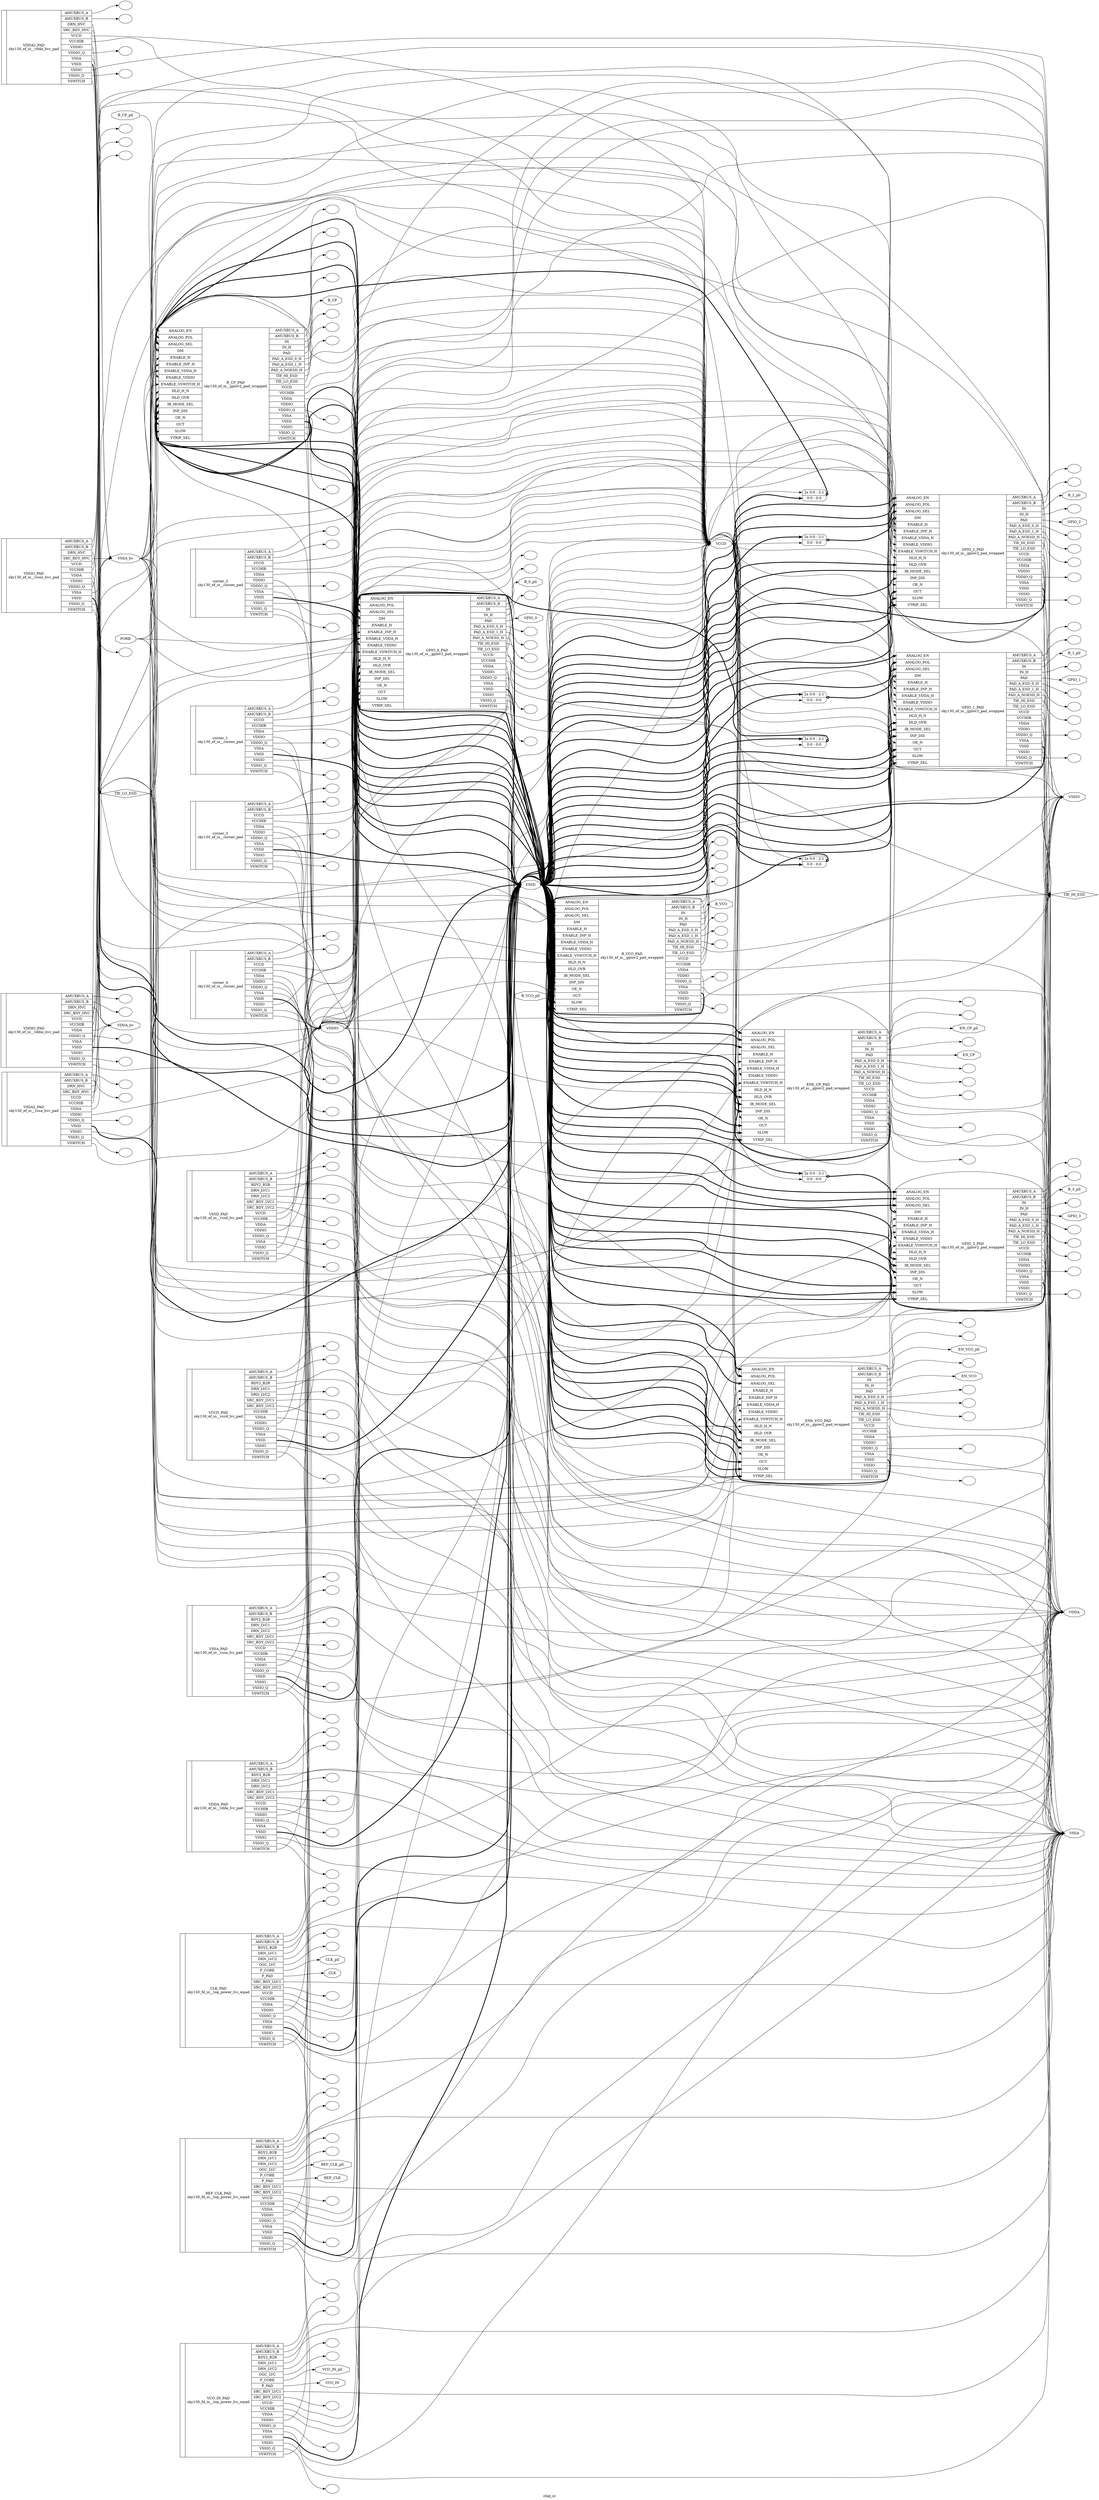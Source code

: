 digraph "chip_io" {
label="chip_io";
rankdir="LR";
remincross=true;
n1 [ shape=diamond, label="TIE_LO_ESD", color="black", fontcolor="black" ];
n2 [ shape=diamond, label="TIE_HI_ESD", color="black", fontcolor="black" ];
n3 [ shape=octagon, label="PORB", color="black", fontcolor="black" ];
n4 [ shape=octagon, label="VSSA_hv", color="black", fontcolor="black" ];
n5 [ shape=octagon, label="VDDA_hv", color="black", fontcolor="black" ];
n6 [ shape=octagon, label="VSSIO", color="black", fontcolor="black" ];
n7 [ shape=octagon, label="VDDIO", color="black", fontcolor="black" ];
n8 [ shape=octagon, label="VSSD", color="black", fontcolor="black" ];
n9 [ shape=octagon, label="VCCD", color="black", fontcolor="black" ];
n10 [ shape=octagon, label="VSSA", color="black", fontcolor="black" ];
n11 [ shape=octagon, label="VDDA", color="black", fontcolor="black" ];
n12 [ shape=octagon, label="B_VCO_pll", color="black", fontcolor="black" ];
n13 [ shape=octagon, label="B_VCO", color="black", fontcolor="black" ];
n14 [ shape=octagon, label="B_CP_pll", color="black", fontcolor="black" ];
n15 [ shape=octagon, label="B_CP", color="black", fontcolor="black" ];
n16 [ shape=octagon, label="EN_VCO_pll", color="black", fontcolor="black" ];
n17 [ shape=octagon, label="EN_VCO", color="black", fontcolor="black" ];
n18 [ shape=octagon, label="EN_CP_pll", color="black", fontcolor="black" ];
n19 [ shape=octagon, label="EN_CP", color="black", fontcolor="black" ];
n20 [ shape=octagon, label="VCO_IN_pll", color="black", fontcolor="black" ];
n21 [ shape=octagon, label="VCO_IN", color="black", fontcolor="black" ];
n22 [ shape=octagon, label="CLK_pll", color="black", fontcolor="black" ];
n23 [ shape=octagon, label="CLK", color="black", fontcolor="black" ];
n24 [ shape=octagon, label="REF_CLK_pll", color="black", fontcolor="black" ];
n25 [ shape=octagon, label="REF_CLK", color="black", fontcolor="black" ];
n26 [ shape=octagon, label="B_3_pll", color="black", fontcolor="black" ];
n27 [ shape=octagon, label="B_2_pll", color="black", fontcolor="black" ];
n28 [ shape=octagon, label="B_1_pll", color="black", fontcolor="black" ];
n29 [ shape=octagon, label="B_0_pll", color="black", fontcolor="black" ];
n30 [ shape=octagon, label="GPIO_3", color="black", fontcolor="black" ];
n31 [ shape=octagon, label="GPIO_2", color="black", fontcolor="black" ];
n32 [ shape=octagon, label="GPIO_1", color="black", fontcolor="black" ];
n33 [ shape=octagon, label="GPIO_0", color="black", fontcolor="black" ];
v0 [ label="" ];
v1 [ label="" ];
v2 [ label="" ];
v3 [ label="" ];
c40 [ shape=record, label="{{}|corner_1\nsky130_ef_io__corner_pad|{<p34> AMUXBUS_A|<p35> AMUXBUS_B|<p9> VCCD|<p36> VCCHIB|<p11> VDDA|<p7> VDDIO|<p37> VDDIO_Q|<p10> VSSA|<p8> VSSD|<p6> VSSIO|<p38> VSSIO_Q|<p39> VSWITCH}}" ];
v4 [ label="" ];
v5 [ label="" ];
v6 [ label="" ];
v7 [ label="" ];
c41 [ shape=record, label="{{}|corner_2\nsky130_ef_io__corner_pad|{<p34> AMUXBUS_A|<p35> AMUXBUS_B|<p9> VCCD|<p36> VCCHIB|<p11> VDDA|<p7> VDDIO|<p37> VDDIO_Q|<p10> VSSA|<p8> VSSD|<p6> VSSIO|<p38> VSSIO_Q|<p39> VSWITCH}}" ];
v8 [ label="" ];
v9 [ label="" ];
v10 [ label="" ];
v11 [ label="" ];
c42 [ shape=record, label="{{}|corner_3\nsky130_ef_io__corner_pad|{<p34> AMUXBUS_A|<p35> AMUXBUS_B|<p9> VCCD|<p36> VCCHIB|<p11> VDDA|<p7> VDDIO|<p37> VDDIO_Q|<p10> VSSA|<p8> VSSD|<p6> VSSIO|<p38> VSSIO_Q|<p39> VSWITCH}}" ];
v12 [ label="" ];
v13 [ label="" ];
v14 [ label="" ];
v15 [ label="" ];
c43 [ shape=record, label="{{}|corner_4\nsky130_ef_io__corner_pad|{<p34> AMUXBUS_A|<p35> AMUXBUS_B|<p9> VCCD|<p36> VCCHIB|<p11> VDDA|<p7> VDDIO|<p37> VDDIO_Q|<p10> VSSA|<p8> VSSD|<p6> VSSIO|<p38> VSSIO_Q|<p39> VSWITCH}}" ];
v16 [ label="" ];
v17 [ label="" ];
v18 [ label="" ];
v19 [ label="" ];
c46 [ shape=record, label="{{}|VSSA2_PAD\nsky130_ef_io__vssa_hvc_pad|{<p34> AMUXBUS_A|<p35> AMUXBUS_B|<p44> DRN_HVC|<p45> SRC_BDY_HVC|<p9> VCCD|<p36> VCCHIB|<p11> VDDA|<p7> VDDIO|<p37> VDDIO_Q|<p8> VSSD|<p6> VSSIO|<p38> VSSIO_Q|<p39> VSWITCH}}" ];
v20 [ label="" ];
v21 [ label="" ];
v22 [ label="" ];
v23 [ label="" ];
c47 [ shape=record, label="{{}|VDDA2_PAD\nsky130_ef_io__vdda_hvc_pad|{<p34> AMUXBUS_A|<p35> AMUXBUS_B|<p44> DRN_HVC|<p45> SRC_BDY_HVC|<p9> VCCD|<p36> VCCHIB|<p7> VDDIO|<p37> VDDIO_Q|<p10> VSSA|<p8> VSSD|<p6> VSSIO|<p38> VSSIO_Q|<p39> VSWITCH}}" ];
v24 [ label="" ];
v25 [ label="" ];
v26 [ label="" ];
v27 [ label="" ];
c48 [ shape=record, label="{{}|VSSIO_PAD\nsky130_ef_io__vssio_hvc_pad|{<p34> AMUXBUS_A|<p35> AMUXBUS_B|<p44> DRN_HVC|<p45> SRC_BDY_HVC|<p9> VCCD|<p36> VCCHIB|<p11> VDDA|<p7> VDDIO|<p37> VDDIO_Q|<p10> VSSA|<p8> VSSD|<p38> VSSIO_Q|<p39> VSWITCH}}" ];
v28 [ label="" ];
v29 [ label="" ];
v30 [ label="" ];
v31 [ label="" ];
c49 [ shape=record, label="{{}|VDDIO_PAD\nsky130_ef_io__vddio_hvc_pad|{<p34> AMUXBUS_A|<p35> AMUXBUS_B|<p44> DRN_HVC|<p45> SRC_BDY_HVC|<p9> VCCD|<p36> VCCHIB|<p11> VDDA|<p37> VDDIO_Q|<p10> VSSA|<p8> VSSD|<p6> VSSIO|<p38> VSSIO_Q|<p39> VSWITCH}}" ];
v32 [ label="" ];
v33 [ label="" ];
v34 [ label="" ];
v35 [ label="" ];
v36 [ label="" ];
v37 [ label="" ];
c55 [ shape=record, label="{{}|VSSD_PAD\nsky130_ef_io__vssd_lvc_pad|{<p34> AMUXBUS_A|<p35> AMUXBUS_B|<p50> BDY2_B2B|<p51> DRN_LVC1|<p52> DRN_LVC2|<p53> SRC_BDY_LVC1|<p54> SRC_BDY_LVC2|<p9> VCCD|<p36> VCCHIB|<p11> VDDA|<p7> VDDIO|<p37> VDDIO_Q|<p10> VSSA|<p6> VSSIO|<p38> VSSIO_Q|<p39> VSWITCH}}" ];
v38 [ label="" ];
v39 [ label="" ];
v40 [ label="" ];
v41 [ label="" ];
v42 [ label="" ];
v43 [ label="" ];
c56 [ shape=record, label="{{}|VCCD_PAD\nsky130_ef_io__vccd_lvc_pad|{<p34> AMUXBUS_A|<p35> AMUXBUS_B|<p50> BDY2_B2B|<p51> DRN_LVC1|<p52> DRN_LVC2|<p53> SRC_BDY_LVC1|<p54> SRC_BDY_LVC2|<p36> VCCHIB|<p11> VDDA|<p7> VDDIO|<p37> VDDIO_Q|<p10> VSSA|<p8> VSSD|<p6> VSSIO|<p38> VSSIO_Q|<p39> VSWITCH}}" ];
v44 [ label="" ];
v45 [ label="" ];
v46 [ label="" ];
v47 [ label="" ];
v48 [ label="" ];
v49 [ label="" ];
c57 [ shape=record, label="{{}|VSSA_PAD\nsky130_ef_io__vssa_lvc_pad|{<p34> AMUXBUS_A|<p35> AMUXBUS_B|<p50> BDY2_B2B|<p51> DRN_LVC1|<p52> DRN_LVC2|<p53> SRC_BDY_LVC1|<p54> SRC_BDY_LVC2|<p9> VCCD|<p36> VCCHIB|<p11> VDDA|<p7> VDDIO|<p37> VDDIO_Q|<p8> VSSD|<p6> VSSIO|<p38> VSSIO_Q|<p39> VSWITCH}}" ];
v50 [ label="" ];
v51 [ label="" ];
v52 [ label="" ];
v53 [ label="" ];
v54 [ label="" ];
v55 [ label="" ];
c58 [ shape=record, label="{{}|VDDA_PAD\nsky130_ef_io__vdda_lvc_pad|{<p34> AMUXBUS_A|<p35> AMUXBUS_B|<p50> BDY2_B2B|<p51> DRN_LVC1|<p52> DRN_LVC2|<p53> SRC_BDY_LVC1|<p54> SRC_BDY_LVC2|<p9> VCCD|<p36> VCCHIB|<p7> VDDIO|<p37> VDDIO_Q|<p10> VSSA|<p8> VSSD|<p6> VSSIO|<p38> VSSIO_Q|<p39> VSWITCH}}" ];
v56 [ label="" ];
v57 [ label="" ];
v58 [ label="" ];
v59 [ label="" ];
v60 [ label="" ];
v61 [ label="" ];
v62 [ label="" ];
c62 [ shape=record, label="{{}|CLK_PAD\nsky130_fd_io__top_power_lvc_wpad|{<p34> AMUXBUS_A|<p35> AMUXBUS_B|<p50> BDY2_B2B|<p51> DRN_LVC1|<p52> DRN_LVC2|<p59> OGC_LVC|<p60> P_CORE|<p61> P_PAD|<p53> SRC_BDY_LVC1|<p54> SRC_BDY_LVC2|<p9> VCCD|<p36> VCCHIB|<p11> VDDA|<p7> VDDIO|<p37> VDDIO_Q|<p10> VSSA|<p8> VSSD|<p6> VSSIO|<p38> VSSIO_Q|<p39> VSWITCH}}" ];
v63 [ label="" ];
v64 [ label="" ];
v65 [ label="" ];
v66 [ label="" ];
v67 [ label="" ];
v68 [ label="" ];
v69 [ label="" ];
c63 [ shape=record, label="{{}|REF_CLK_PAD\nsky130_fd_io__top_power_lvc_wpad|{<p34> AMUXBUS_A|<p35> AMUXBUS_B|<p50> BDY2_B2B|<p51> DRN_LVC1|<p52> DRN_LVC2|<p59> OGC_LVC|<p60> P_CORE|<p61> P_PAD|<p53> SRC_BDY_LVC1|<p54> SRC_BDY_LVC2|<p9> VCCD|<p36> VCCHIB|<p11> VDDA|<p7> VDDIO|<p37> VDDIO_Q|<p10> VSSA|<p8> VSSD|<p6> VSSIO|<p38> VSSIO_Q|<p39> VSWITCH}}" ];
v70 [ label="" ];
v71 [ label="" ];
v72 [ label="" ];
v73 [ label="" ];
v74 [ label="" ];
v75 [ label="" ];
v76 [ label="" ];
c64 [ shape=record, label="{{}|VCO_IN_PAD\nsky130_fd_io__top_power_lvc_wpad|{<p34> AMUXBUS_A|<p35> AMUXBUS_B|<p50> BDY2_B2B|<p51> DRN_LVC1|<p52> DRN_LVC2|<p59> OGC_LVC|<p60> P_CORE|<p61> P_PAD|<p53> SRC_BDY_LVC1|<p54> SRC_BDY_LVC2|<p9> VCCD|<p36> VCCHIB|<p11> VDDA|<p7> VDDIO|<p37> VDDIO_Q|<p10> VSSA|<p8> VSSD|<p6> VSSIO|<p38> VSSIO_Q|<p39> VSWITCH}}" ];
v77 [ label="" ];
v78 [ label="" ];
v79 [ label="" ];
v80 [ label="" ];
v81 [ label="" ];
v83 [ label="" ];
v84 [ label="" ];
v85 [ label="" ];
v86 [ label="" ];
c88 [ shape=record, label="{{<p65> ANALOG_EN|<p66> ANALOG_POL|<p67> ANALOG_SEL|<p68> DM|<p69> ENABLE_H|<p70> ENABLE_INP_H|<p71> ENABLE_VDDA_H|<p72> ENABLE_VDDIO|<p73> ENABLE_VSWITCH_H|<p74> HLD_H_N|<p75> HLD_OVR|<p76> IB_MODE_SEL|<p77> INP_DIS|<p78> OE_N|<p79> OUT|<p80> SLOW|<p81> VTRIP_SEL}|B_CP_PAD\nsky130_ef_io__gpiov2_pad_wrapped|{<p34> AMUXBUS_A|<p35> AMUXBUS_B|<p82> IN|<p83> IN_H|<p84> PAD|<p85> PAD_A_ESD_0_H|<p86> PAD_A_ESD_1_H|<p87> PAD_A_NOESD_H|<p2> TIE_HI_ESD|<p1> TIE_LO_ESD|<p9> VCCD|<p36> VCCHIB|<p11> VDDA|<p7> VDDIO|<p37> VDDIO_Q|<p10> VSSA|<p8> VSSD|<p6> VSSIO|<p38> VSSIO_Q|<p39> VSWITCH}}" ];
x82 [ shape=record, style=rounded, label="<s2> 2x 0:0 - 2:1 |<s0> 0:0 - 0:0 " ];
x82:e -> c88:p68:w [arrowhead=odiamond, arrowtail=odiamond, dir=both, color="black", style="setlinewidth(3)", label=""];
v87 [ label="" ];
v88 [ label="" ];
v89 [ label="" ];
v90 [ label="" ];
v91 [ label="" ];
v93 [ label="" ];
v94 [ label="" ];
v95 [ label="" ];
v96 [ label="" ];
c89 [ shape=record, label="{{<p65> ANALOG_EN|<p66> ANALOG_POL|<p67> ANALOG_SEL|<p68> DM|<p69> ENABLE_H|<p70> ENABLE_INP_H|<p71> ENABLE_VDDA_H|<p72> ENABLE_VDDIO|<p73> ENABLE_VSWITCH_H|<p74> HLD_H_N|<p75> HLD_OVR|<p76> IB_MODE_SEL|<p77> INP_DIS|<p78> OE_N|<p79> OUT|<p80> SLOW|<p81> VTRIP_SEL}|B_VCO_PAD\nsky130_ef_io__gpiov2_pad_wrapped|{<p34> AMUXBUS_A|<p35> AMUXBUS_B|<p82> IN|<p83> IN_H|<p84> PAD|<p85> PAD_A_ESD_0_H|<p86> PAD_A_ESD_1_H|<p87> PAD_A_NOESD_H|<p2> TIE_HI_ESD|<p1> TIE_LO_ESD|<p9> VCCD|<p36> VCCHIB|<p11> VDDA|<p7> VDDIO|<p37> VDDIO_Q|<p10> VSSA|<p8> VSSD|<p6> VSSIO|<p38> VSSIO_Q|<p39> VSWITCH}}" ];
x92 [ shape=record, style=rounded, label="<s2> 2x 0:0 - 2:1 |<s0> 0:0 - 0:0 " ];
x92:e -> c89:p68:w [arrowhead=odiamond, arrowtail=odiamond, dir=both, color="black", style="setlinewidth(3)", label=""];
v97 [ label="" ];
v98 [ label="" ];
v99 [ label="" ];
v100 [ label="" ];
v101 [ label="" ];
v102 [ label="" ];
v103 [ label="" ];
v104 [ label="" ];
c90 [ shape=record, label="{{<p65> ANALOG_EN|<p66> ANALOG_POL|<p67> ANALOG_SEL|<p69> ENABLE_H|<p70> ENABLE_INP_H|<p71> ENABLE_VDDA_H|<p72> ENABLE_VDDIO|<p73> ENABLE_VSWITCH_H|<p74> HLD_H_N|<p75> HLD_OVR|<p76> IB_MODE_SEL|<p77> INP_DIS|<p78> OE_N|<p79> OUT|<p80> SLOW|<p81> VTRIP_SEL}|ENb_CP_PAD\nsky130_ef_io__gpiov2_pad_wrapped|{<p34> AMUXBUS_A|<p35> AMUXBUS_B|<p82> IN|<p83> IN_H|<p84> PAD|<p85> PAD_A_ESD_0_H|<p86> PAD_A_ESD_1_H|<p87> PAD_A_NOESD_H|<p2> TIE_HI_ESD|<p1> TIE_LO_ESD|<p9> VCCD|<p36> VCCHIB|<p11> VDDA|<p7> VDDIO|<p37> VDDIO_Q|<p10> VSSA|<p8> VSSD|<p6> VSSIO|<p38> VSSIO_Q|<p39> VSWITCH}}" ];
v105 [ label="" ];
v106 [ label="" ];
v107 [ label="" ];
v108 [ label="" ];
v109 [ label="" ];
v110 [ label="" ];
v111 [ label="" ];
v112 [ label="" ];
c91 [ shape=record, label="{{<p65> ANALOG_EN|<p66> ANALOG_POL|<p67> ANALOG_SEL|<p69> ENABLE_H|<p70> ENABLE_INP_H|<p71> ENABLE_VDDA_H|<p72> ENABLE_VDDIO|<p73> ENABLE_VSWITCH_H|<p74> HLD_H_N|<p75> HLD_OVR|<p76> IB_MODE_SEL|<p77> INP_DIS|<p78> OE_N|<p79> OUT|<p80> SLOW|<p81> VTRIP_SEL}|ENb_VCO_PAD\nsky130_ef_io__gpiov2_pad_wrapped|{<p34> AMUXBUS_A|<p35> AMUXBUS_B|<p82> IN|<p83> IN_H|<p84> PAD|<p85> PAD_A_ESD_0_H|<p86> PAD_A_ESD_1_H|<p87> PAD_A_NOESD_H|<p2> TIE_HI_ESD|<p1> TIE_LO_ESD|<p9> VCCD|<p36> VCCHIB|<p11> VDDA|<p7> VDDIO|<p37> VDDIO_Q|<p10> VSSA|<p8> VSSD|<p6> VSSIO|<p38> VSSIO_Q|<p39> VSWITCH}}" ];
v113 [ label="" ];
v114 [ label="" ];
v115 [ label="" ];
v116 [ label="" ];
v118 [ label="" ];
v119 [ label="" ];
v120 [ label="" ];
v121 [ label="" ];
c92 [ shape=record, label="{{<p65> ANALOG_EN|<p66> ANALOG_POL|<p67> ANALOG_SEL|<p68> DM|<p69> ENABLE_H|<p70> ENABLE_INP_H|<p71> ENABLE_VDDA_H|<p72> ENABLE_VDDIO|<p73> ENABLE_VSWITCH_H|<p74> HLD_H_N|<p75> HLD_OVR|<p76> IB_MODE_SEL|<p77> INP_DIS|<p78> OE_N|<p79> OUT|<p80> SLOW|<p81> VTRIP_SEL}|GPIO_3_PAD\nsky130_ef_io__gpiov2_pad_wrapped|{<p34> AMUXBUS_A|<p35> AMUXBUS_B|<p82> IN|<p83> IN_H|<p84> PAD|<p85> PAD_A_ESD_0_H|<p86> PAD_A_ESD_1_H|<p87> PAD_A_NOESD_H|<p2> TIE_HI_ESD|<p1> TIE_LO_ESD|<p9> VCCD|<p36> VCCHIB|<p11> VDDA|<p7> VDDIO|<p37> VDDIO_Q|<p10> VSSA|<p8> VSSD|<p6> VSSIO|<p38> VSSIO_Q|<p39> VSWITCH}}" ];
x117 [ shape=record, style=rounded, label="<s2> 2x 0:0 - 2:1 |<s0> 0:0 - 0:0 " ];
x117:e -> c92:p68:w [arrowhead=odiamond, arrowtail=odiamond, dir=both, color="black", style="setlinewidth(3)", label=""];
v122 [ label="" ];
v123 [ label="" ];
v124 [ label="" ];
v125 [ label="" ];
v127 [ label="" ];
v128 [ label="" ];
v129 [ label="" ];
v130 [ label="" ];
c93 [ shape=record, label="{{<p65> ANALOG_EN|<p66> ANALOG_POL|<p67> ANALOG_SEL|<p68> DM|<p69> ENABLE_H|<p70> ENABLE_INP_H|<p71> ENABLE_VDDA_H|<p72> ENABLE_VDDIO|<p73> ENABLE_VSWITCH_H|<p74> HLD_H_N|<p75> HLD_OVR|<p76> IB_MODE_SEL|<p77> INP_DIS|<p78> OE_N|<p79> OUT|<p80> SLOW|<p81> VTRIP_SEL}|GPIO_2_PAD\nsky130_ef_io__gpiov2_pad_wrapped|{<p34> AMUXBUS_A|<p35> AMUXBUS_B|<p82> IN|<p83> IN_H|<p84> PAD|<p85> PAD_A_ESD_0_H|<p86> PAD_A_ESD_1_H|<p87> PAD_A_NOESD_H|<p2> TIE_HI_ESD|<p1> TIE_LO_ESD|<p9> VCCD|<p36> VCCHIB|<p11> VDDA|<p7> VDDIO|<p37> VDDIO_Q|<p10> VSSA|<p8> VSSD|<p6> VSSIO|<p38> VSSIO_Q|<p39> VSWITCH}}" ];
x126 [ shape=record, style=rounded, label="<s2> 2x 0:0 - 2:1 |<s0> 0:0 - 0:0 " ];
x126:e -> c93:p68:w [arrowhead=odiamond, arrowtail=odiamond, dir=both, color="black", style="setlinewidth(3)", label=""];
v131 [ label="" ];
v132 [ label="" ];
v133 [ label="" ];
v134 [ label="" ];
v136 [ label="" ];
v137 [ label="" ];
v138 [ label="" ];
v139 [ label="" ];
c94 [ shape=record, label="{{<p65> ANALOG_EN|<p66> ANALOG_POL|<p67> ANALOG_SEL|<p68> DM|<p69> ENABLE_H|<p70> ENABLE_INP_H|<p71> ENABLE_VDDA_H|<p72> ENABLE_VDDIO|<p73> ENABLE_VSWITCH_H|<p74> HLD_H_N|<p75> HLD_OVR|<p76> IB_MODE_SEL|<p77> INP_DIS|<p78> OE_N|<p79> OUT|<p80> SLOW|<p81> VTRIP_SEL}|GPIO_1_PAD\nsky130_ef_io__gpiov2_pad_wrapped|{<p34> AMUXBUS_A|<p35> AMUXBUS_B|<p82> IN|<p83> IN_H|<p84> PAD|<p85> PAD_A_ESD_0_H|<p86> PAD_A_ESD_1_H|<p87> PAD_A_NOESD_H|<p2> TIE_HI_ESD|<p1> TIE_LO_ESD|<p9> VCCD|<p36> VCCHIB|<p11> VDDA|<p7> VDDIO|<p37> VDDIO_Q|<p10> VSSA|<p8> VSSD|<p6> VSSIO|<p38> VSSIO_Q|<p39> VSWITCH}}" ];
x135 [ shape=record, style=rounded, label="<s2> 2x 0:0 - 2:1 |<s0> 0:0 - 0:0 " ];
x135:e -> c94:p68:w [arrowhead=odiamond, arrowtail=odiamond, dir=both, color="black", style="setlinewidth(3)", label=""];
v140 [ label="" ];
v141 [ label="" ];
v142 [ label="" ];
v143 [ label="" ];
v145 [ label="" ];
v146 [ label="" ];
v147 [ label="" ];
v148 [ label="" ];
c95 [ shape=record, label="{{<p65> ANALOG_EN|<p66> ANALOG_POL|<p67> ANALOG_SEL|<p68> DM|<p69> ENABLE_H|<p70> ENABLE_INP_H|<p71> ENABLE_VDDA_H|<p72> ENABLE_VDDIO|<p73> ENABLE_VSWITCH_H|<p74> HLD_H_N|<p75> HLD_OVR|<p76> IB_MODE_SEL|<p77> INP_DIS|<p78> OE_N|<p79> OUT|<p80> SLOW|<p81> VTRIP_SEL}|GPIO_0_PAD\nsky130_ef_io__gpiov2_pad_wrapped|{<p34> AMUXBUS_A|<p35> AMUXBUS_B|<p82> IN|<p83> IN_H|<p84> PAD|<p85> PAD_A_ESD_0_H|<p86> PAD_A_ESD_1_H|<p87> PAD_A_NOESD_H|<p2> TIE_HI_ESD|<p1> TIE_LO_ESD|<p9> VCCD|<p36> VCCHIB|<p11> VDDA|<p7> VDDIO|<p37> VDDIO_Q|<p10> VSSA|<p8> VSSD|<p6> VSSIO|<p38> VSSIO_Q|<p39> VSWITCH}}" ];
x144 [ shape=record, style=rounded, label="<s2> 2x 0:0 - 2:1 |<s0> 0:0 - 0:0 " ];
x144:e -> c95:p68:w [arrowhead=odiamond, arrowtail=odiamond, dir=both, color="black", style="setlinewidth(3)", label=""];
c88:p1:e -> n1:w [color="black", label=""];
c89:p1:e -> n1:w [color="black", label=""];
c90:p1:e -> n1:w [color="black", label=""];
c91:p1:e -> n1:w [color="black", label=""];
c92:p1:e -> n1:w [color="black", label=""];
c93:p1:e -> n1:w [color="black", label=""];
c94:p1:e -> n1:w [color="black", label=""];
c95:p1:e -> n1:w [color="black", label=""];
n1:e -> c88:p70:w [color="black", label=""];
n1:e -> c89:p70:w [color="black", label=""];
n1:e -> c90:p70:w [color="black", label=""];
n1:e -> c91:p70:w [color="black", label=""];
n1:e -> c92:p70:w [color="black", label=""];
n1:e -> c93:p70:w [color="black", label=""];
n1:e -> c94:p70:w [color="black", label=""];
n1:e -> c95:p70:w [color="black", label=""];
c40:p10:e -> n10:w [color="black", label=""];
c41:p10:e -> n10:w [color="black", label=""];
c42:p10:e -> n10:w [color="black", label=""];
c43:p10:e -> n10:w [color="black", label=""];
c55:p10:e -> n10:w [color="black", label=""];
c55:p50:e -> n10:w [color="black", label=""];
c55:p53:e -> n10:w [color="black", label=""];
c56:p10:e -> n10:w [color="black", label=""];
c56:p50:e -> n10:w [color="black", label=""];
c56:p53:e -> n10:w [color="black", label=""];
c57:p50:e -> n10:w [color="black", label=""];
c57:p53:e -> n10:w [color="black", label=""];
c58:p10:e -> n10:w [color="black", label=""];
c58:p50:e -> n10:w [color="black", label=""];
c58:p53:e -> n10:w [color="black", label=""];
c62:p10:e -> n10:w [color="black", label=""];
c62:p50:e -> n10:w [color="black", label=""];
c62:p53:e -> n10:w [color="black", label=""];
c63:p10:e -> n10:w [color="black", label=""];
c63:p50:e -> n10:w [color="black", label=""];
c63:p53:e -> n10:w [color="black", label=""];
c64:p10:e -> n10:w [color="black", label=""];
c64:p50:e -> n10:w [color="black", label=""];
c64:p53:e -> n10:w [color="black", label=""];
c88:p10:e -> n10:w [color="black", label=""];
c89:p10:e -> n10:w [color="black", label=""];
c90:p10:e -> n10:w [color="black", label=""];
c91:p10:e -> n10:w [color="black", label=""];
c92:p10:e -> n10:w [color="black", label=""];
c93:p10:e -> n10:w [color="black", label=""];
c94:p10:e -> n10:w [color="black", label=""];
c95:p10:e -> n10:w [color="black", label=""];
c40:p11:e -> n11:w [color="black", label=""];
c41:p11:e -> n11:w [color="black", label=""];
c42:p11:e -> n11:w [color="black", label=""];
c43:p11:e -> n11:w [color="black", label=""];
c55:p11:e -> n11:w [color="black", label=""];
c55:p51:e -> n11:w [color="black", label=""];
c56:p11:e -> n11:w [color="black", label=""];
c56:p51:e -> n11:w [color="black", label=""];
c57:p11:e -> n11:w [color="black", label=""];
c57:p51:e -> n11:w [color="black", label=""];
c58:p51:e -> n11:w [color="black", label=""];
c62:p11:e -> n11:w [color="black", label=""];
c62:p51:e -> n11:w [color="black", label=""];
c63:p11:e -> n11:w [color="black", label=""];
c63:p51:e -> n11:w [color="black", label=""];
c64:p11:e -> n11:w [color="black", label=""];
c64:p51:e -> n11:w [color="black", label=""];
c88:p11:e -> n11:w [color="black", label=""];
c89:p11:e -> n11:w [color="black", label=""];
c90:p11:e -> n11:w [color="black", label=""];
c91:p11:e -> n11:w [color="black", label=""];
c92:p11:e -> n11:w [color="black", label=""];
c93:p11:e -> n11:w [color="black", label=""];
c94:p11:e -> n11:w [color="black", label=""];
c95:p11:e -> n11:w [color="black", label=""];
n12:e -> c89:p79:w [color="black", label=""];
c89:p84:e -> n13:w [color="black", label=""];
n14:e -> c88:p79:w [color="black", label=""];
c88:p84:e -> n15:w [color="black", label=""];
c91:p82:e -> n16:w [color="black", label=""];
c91:p84:e -> n17:w [color="black", label=""];
c90:p82:e -> n18:w [color="black", label=""];
c90:p84:e -> n19:w [color="black", label=""];
c88:p2:e -> n2:w [color="black", label=""];
c89:p2:e -> n2:w [color="black", label=""];
c90:p2:e -> n2:w [color="black", label=""];
c91:p2:e -> n2:w [color="black", label=""];
c92:p2:e -> n2:w [color="black", label=""];
c93:p2:e -> n2:w [color="black", label=""];
c94:p2:e -> n2:w [color="black", label=""];
c95:p2:e -> n2:w [color="black", label=""];
c64:p60:e -> n20:w [color="black", label=""];
c64:p61:e -> n21:w [color="black", label=""];
c62:p60:e -> n22:w [color="black", label=""];
c62:p61:e -> n23:w [color="black", label=""];
c63:p60:e -> n24:w [color="black", label=""];
c63:p61:e -> n25:w [color="black", label=""];
c92:p82:e -> n26:w [color="black", label=""];
c93:p82:e -> n27:w [color="black", label=""];
c94:p82:e -> n28:w [color="black", label=""];
c95:p82:e -> n29:w [color="black", label=""];
n3:e -> c88:p69:w [color="black", label=""];
n3:e -> c89:p69:w [color="black", label=""];
n3:e -> c90:p69:w [color="black", label=""];
n3:e -> c91:p69:w [color="black", label=""];
n3:e -> c92:p69:w [color="black", label=""];
n3:e -> c93:p69:w [color="black", label=""];
n3:e -> c94:p69:w [color="black", label=""];
n3:e -> c95:p69:w [color="black", label=""];
c92:p84:e -> n30:w [color="black", label=""];
c93:p84:e -> n31:w [color="black", label=""];
c94:p84:e -> n32:w [color="black", label=""];
c95:p84:e -> n33:w [color="black", label=""];
c46:p45:e -> n4:w [color="black", label=""];
c47:p10:e -> n4:w [color="black", label=""];
c47:p45:e -> n4:w [color="black", label=""];
c48:p10:e -> n4:w [color="black", label=""];
c48:p45:e -> n4:w [color="black", label=""];
c49:p10:e -> n4:w [color="black", label=""];
c49:p45:e -> n4:w [color="black", label=""];
n4:e -> c88:p71:w [color="black", label=""];
n4:e -> c88:p73:w [color="black", label=""];
n4:e -> c89:p71:w [color="black", label=""];
n4:e -> c89:p73:w [color="black", label=""];
n4:e -> c90:p71:w [color="black", label=""];
n4:e -> c90:p73:w [color="black", label=""];
n4:e -> c91:p71:w [color="black", label=""];
n4:e -> c91:p73:w [color="black", label=""];
n4:e -> c92:p71:w [color="black", label=""];
n4:e -> c92:p73:w [color="black", label=""];
n4:e -> c93:p71:w [color="black", label=""];
n4:e -> c93:p73:w [color="black", label=""];
n4:e -> c94:p71:w [color="black", label=""];
n4:e -> c94:p73:w [color="black", label=""];
n4:e -> c95:p71:w [color="black", label=""];
n4:e -> c95:p73:w [color="black", label=""];
c46:p11:e -> n5:w [color="black", label=""];
c46:p44:e -> n5:w [color="black", label=""];
c47:p44:e -> n5:w [color="black", label=""];
c48:p11:e -> n5:w [color="black", label=""];
c48:p44:e -> n5:w [color="black", label=""];
c49:p11:e -> n5:w [color="black", label=""];
c49:p44:e -> n5:w [color="black", label=""];
c40:p6:e -> n6:w [color="black", label=""];
c41:p6:e -> n6:w [color="black", label=""];
c42:p6:e -> n6:w [color="black", label=""];
c43:p6:e -> n6:w [color="black", label=""];
c46:p6:e -> n6:w [color="black", label=""];
c47:p6:e -> n6:w [color="black", label=""];
c49:p6:e -> n6:w [color="black", label=""];
c55:p6:e -> n6:w [color="black", label=""];
c56:p6:e -> n6:w [color="black", label=""];
c57:p6:e -> n6:w [color="black", label=""];
c58:p6:e -> n6:w [color="black", label=""];
c62:p6:e -> n6:w [color="black", label=""];
c63:p6:e -> n6:w [color="black", label=""];
c64:p6:e -> n6:w [color="black", label=""];
c88:p6:e -> n6:w [color="black", label=""];
c89:p6:e -> n6:w [color="black", label=""];
c90:p6:e -> n6:w [color="black", label=""];
c91:p6:e -> n6:w [color="black", label=""];
c92:p6:e -> n6:w [color="black", label=""];
c93:p6:e -> n6:w [color="black", label=""];
c94:p6:e -> n6:w [color="black", label=""];
c95:p6:e -> n6:w [color="black", label=""];
c40:p39:e -> n7:w [color="black", label=""];
c40:p7:e -> n7:w [color="black", label=""];
c41:p39:e -> n7:w [color="black", label=""];
c41:p7:e -> n7:w [color="black", label=""];
c42:p39:e -> n7:w [color="black", label=""];
c42:p7:e -> n7:w [color="black", label=""];
c43:p39:e -> n7:w [color="black", label=""];
c43:p7:e -> n7:w [color="black", label=""];
c46:p39:e -> n7:w [color="black", label=""];
c46:p7:e -> n7:w [color="black", label=""];
c47:p39:e -> n7:w [color="black", label=""];
c47:p7:e -> n7:w [color="black", label=""];
c48:p39:e -> n7:w [color="black", label=""];
c48:p7:e -> n7:w [color="black", label=""];
c49:p39:e -> n7:w [color="black", label=""];
c55:p39:e -> n7:w [color="black", label=""];
c55:p7:e -> n7:w [color="black", label=""];
c56:p39:e -> n7:w [color="black", label=""];
c56:p7:e -> n7:w [color="black", label=""];
c57:p39:e -> n7:w [color="black", label=""];
c57:p7:e -> n7:w [color="black", label=""];
c58:p39:e -> n7:w [color="black", label=""];
c58:p7:e -> n7:w [color="black", label=""];
c62:p39:e -> n7:w [color="black", label=""];
c62:p7:e -> n7:w [color="black", label=""];
c63:p39:e -> n7:w [color="black", label=""];
c63:p7:e -> n7:w [color="black", label=""];
c64:p39:e -> n7:w [color="black", label=""];
c64:p7:e -> n7:w [color="black", label=""];
c88:p39:e -> n7:w [color="black", label=""];
c88:p7:e -> n7:w [color="black", label=""];
c89:p39:e -> n7:w [color="black", label=""];
c89:p7:e -> n7:w [color="black", label=""];
c90:p39:e -> n7:w [color="black", label=""];
c90:p7:e -> n7:w [color="black", label=""];
c91:p39:e -> n7:w [color="black", label=""];
c91:p7:e -> n7:w [color="black", label=""];
c92:p39:e -> n7:w [color="black", label=""];
c92:p7:e -> n7:w [color="black", label=""];
c93:p39:e -> n7:w [color="black", label=""];
c93:p7:e -> n7:w [color="black", label=""];
c94:p39:e -> n7:w [color="black", label=""];
c94:p7:e -> n7:w [color="black", label=""];
c95:p39:e -> n7:w [color="black", label=""];
c95:p7:e -> n7:w [color="black", label=""];
n7:e -> c88:p74:w [color="black", label=""];
n7:e -> c89:p74:w [color="black", label=""];
n7:e -> c90:p74:w [color="black", label=""];
n7:e -> c91:p74:w [color="black", label=""];
n7:e -> c92:p74:w [color="black", label=""];
n7:e -> c93:p74:w [color="black", label=""];
n7:e -> c94:p74:w [color="black", label=""];
n7:e -> c95:p74:w [color="black", label=""];
c40:p8:e -> n8:w [color="black", style="setlinewidth(3)", label=""];
c41:p8:e -> n8:w [color="black", style="setlinewidth(3)", label=""];
c42:p8:e -> n8:w [color="black", style="setlinewidth(3)", label=""];
c43:p8:e -> n8:w [color="black", style="setlinewidth(3)", label=""];
c46:p8:e -> n8:w [color="black", style="setlinewidth(3)", label=""];
c47:p8:e -> n8:w [color="black", style="setlinewidth(3)", label=""];
c48:p8:e -> n8:w [color="black", style="setlinewidth(3)", label=""];
c49:p8:e -> n8:w [color="black", style="setlinewidth(3)", label=""];
c56:p8:e -> n8:w [color="black", style="setlinewidth(3)", label=""];
c57:p8:e -> n8:w [color="black", style="setlinewidth(3)", label=""];
c58:p8:e -> n8:w [color="black", style="setlinewidth(3)", label=""];
c62:p8:e -> n8:w [color="black", style="setlinewidth(3)", label=""];
c63:p8:e -> n8:w [color="black", style="setlinewidth(3)", label=""];
c64:p8:e -> n8:w [color="black", style="setlinewidth(3)", label=""];
c88:p8:e -> n8:w [color="black", style="setlinewidth(3)", label=""];
c89:p8:e -> n8:w [color="black", style="setlinewidth(3)", label=""];
c90:p8:e -> n8:w [color="black", style="setlinewidth(3)", label=""];
c91:p8:e -> n8:w [color="black", style="setlinewidth(3)", label=""];
c92:p8:e -> n8:w [color="black", style="setlinewidth(3)", label=""];
c93:p8:e -> n8:w [color="black", style="setlinewidth(3)", label=""];
c94:p8:e -> n8:w [color="black", style="setlinewidth(3)", label=""];
c95:p8:e -> n8:w [color="black", style="setlinewidth(3)", label=""];
n8:e -> c88:p65:w [color="black", style="setlinewidth(3)", label=""];
n8:e -> c88:p66:w [color="black", style="setlinewidth(3)", label=""];
n8:e -> c88:p67:w [color="black", style="setlinewidth(3)", label=""];
n8:e -> c88:p75:w [color="black", style="setlinewidth(3)", label=""];
n8:e -> c88:p76:w [color="black", style="setlinewidth(3)", label=""];
n8:e -> c88:p77:w [color="black", style="setlinewidth(3)", label=""];
n8:e -> c88:p78:w [color="black", style="setlinewidth(3)", label=""];
n8:e -> c88:p80:w [color="black", style="setlinewidth(3)", label=""];
n8:e -> c88:p81:w [color="black", style="setlinewidth(3)", label=""];
n8:e -> c89:p65:w [color="black", style="setlinewidth(3)", label=""];
n8:e -> c89:p66:w [color="black", style="setlinewidth(3)", label=""];
n8:e -> c89:p67:w [color="black", style="setlinewidth(3)", label=""];
n8:e -> c89:p75:w [color="black", style="setlinewidth(3)", label=""];
n8:e -> c89:p76:w [color="black", style="setlinewidth(3)", label=""];
n8:e -> c89:p77:w [color="black", style="setlinewidth(3)", label=""];
n8:e -> c89:p78:w [color="black", style="setlinewidth(3)", label=""];
n8:e -> c89:p80:w [color="black", style="setlinewidth(3)", label=""];
n8:e -> c89:p81:w [color="black", style="setlinewidth(3)", label=""];
n8:e -> c90:p65:w [color="black", style="setlinewidth(3)", label=""];
n8:e -> c90:p66:w [color="black", style="setlinewidth(3)", label=""];
n8:e -> c90:p67:w [color="black", style="setlinewidth(3)", label=""];
n8:e -> c90:p75:w [color="black", style="setlinewidth(3)", label=""];
n8:e -> c90:p76:w [color="black", style="setlinewidth(3)", label=""];
n8:e -> c90:p77:w [color="black", style="setlinewidth(3)", label=""];
n8:e -> c90:p79:w [color="black", style="setlinewidth(3)", label=""];
n8:e -> c90:p80:w [color="black", style="setlinewidth(3)", label=""];
n8:e -> c90:p81:w [color="black", style="setlinewidth(3)", label=""];
n8:e -> c91:p65:w [color="black", style="setlinewidth(3)", label=""];
n8:e -> c91:p66:w [color="black", style="setlinewidth(3)", label=""];
n8:e -> c91:p67:w [color="black", style="setlinewidth(3)", label=""];
n8:e -> c91:p75:w [color="black", style="setlinewidth(3)", label=""];
n8:e -> c91:p76:w [color="black", style="setlinewidth(3)", label=""];
n8:e -> c91:p77:w [color="black", style="setlinewidth(3)", label=""];
n8:e -> c91:p79:w [color="black", style="setlinewidth(3)", label=""];
n8:e -> c91:p80:w [color="black", style="setlinewidth(3)", label=""];
n8:e -> c91:p81:w [color="black", style="setlinewidth(3)", label=""];
n8:e -> c92:p65:w [color="black", style="setlinewidth(3)", label=""];
n8:e -> c92:p66:w [color="black", style="setlinewidth(3)", label=""];
n8:e -> c92:p67:w [color="black", style="setlinewidth(3)", label=""];
n8:e -> c92:p75:w [color="black", style="setlinewidth(3)", label=""];
n8:e -> c92:p76:w [color="black", style="setlinewidth(3)", label=""];
n8:e -> c92:p77:w [color="black", style="setlinewidth(3)", label=""];
n8:e -> c92:p79:w [color="black", style="setlinewidth(3)", label=""];
n8:e -> c92:p80:w [color="black", style="setlinewidth(3)", label=""];
n8:e -> c92:p81:w [color="black", style="setlinewidth(3)", label=""];
n8:e -> c93:p65:w [color="black", style="setlinewidth(3)", label=""];
n8:e -> c93:p66:w [color="black", style="setlinewidth(3)", label=""];
n8:e -> c93:p67:w [color="black", style="setlinewidth(3)", label=""];
n8:e -> c93:p75:w [color="black", style="setlinewidth(3)", label=""];
n8:e -> c93:p76:w [color="black", style="setlinewidth(3)", label=""];
n8:e -> c93:p77:w [color="black", style="setlinewidth(3)", label=""];
n8:e -> c93:p79:w [color="black", style="setlinewidth(3)", label=""];
n8:e -> c93:p80:w [color="black", style="setlinewidth(3)", label=""];
n8:e -> c93:p81:w [color="black", style="setlinewidth(3)", label=""];
n8:e -> c94:p65:w [color="black", style="setlinewidth(3)", label=""];
n8:e -> c94:p66:w [color="black", style="setlinewidth(3)", label=""];
n8:e -> c94:p67:w [color="black", style="setlinewidth(3)", label=""];
n8:e -> c94:p75:w [color="black", style="setlinewidth(3)", label=""];
n8:e -> c94:p76:w [color="black", style="setlinewidth(3)", label=""];
n8:e -> c94:p77:w [color="black", style="setlinewidth(3)", label=""];
n8:e -> c94:p79:w [color="black", style="setlinewidth(3)", label=""];
n8:e -> c94:p80:w [color="black", style="setlinewidth(3)", label=""];
n8:e -> c94:p81:w [color="black", style="setlinewidth(3)", label=""];
n8:e -> c95:p65:w [color="black", style="setlinewidth(3)", label=""];
n8:e -> c95:p66:w [color="black", style="setlinewidth(3)", label=""];
n8:e -> c95:p67:w [color="black", style="setlinewidth(3)", label=""];
n8:e -> c95:p75:w [color="black", style="setlinewidth(3)", label=""];
n8:e -> c95:p76:w [color="black", style="setlinewidth(3)", label=""];
n8:e -> c95:p77:w [color="black", style="setlinewidth(3)", label=""];
n8:e -> c95:p79:w [color="black", style="setlinewidth(3)", label=""];
n8:e -> c95:p80:w [color="black", style="setlinewidth(3)", label=""];
n8:e -> c95:p81:w [color="black", style="setlinewidth(3)", label=""];
n8:e -> x117:s2:w [color="black", style="setlinewidth(3)", label=""];
n8:e -> x126:s2:w [color="black", style="setlinewidth(3)", label=""];
n8:e -> x135:s2:w [color="black", style="setlinewidth(3)", label=""];
n8:e -> x144:s2:w [color="black", style="setlinewidth(3)", label=""];
n8:e -> x82:s0:w [color="black", style="setlinewidth(3)", label=""];
n8:e -> x92:s0:w [color="black", style="setlinewidth(3)", label=""];
c40:p36:e -> n9:w [color="black", label=""];
c40:p9:e -> n9:w [color="black", label=""];
c41:p36:e -> n9:w [color="black", label=""];
c41:p9:e -> n9:w [color="black", label=""];
c42:p36:e -> n9:w [color="black", label=""];
c42:p9:e -> n9:w [color="black", label=""];
c43:p36:e -> n9:w [color="black", label=""];
c43:p9:e -> n9:w [color="black", label=""];
c46:p36:e -> n9:w [color="black", label=""];
c46:p9:e -> n9:w [color="black", label=""];
c47:p36:e -> n9:w [color="black", label=""];
c47:p9:e -> n9:w [color="black", label=""];
c48:p36:e -> n9:w [color="black", label=""];
c48:p9:e -> n9:w [color="black", label=""];
c49:p36:e -> n9:w [color="black", label=""];
c49:p9:e -> n9:w [color="black", label=""];
c55:p36:e -> n9:w [color="black", label=""];
c55:p9:e -> n9:w [color="black", label=""];
c56:p36:e -> n9:w [color="black", label=""];
c57:p36:e -> n9:w [color="black", label=""];
c57:p9:e -> n9:w [color="black", label=""];
c58:p36:e -> n9:w [color="black", label=""];
c58:p9:e -> n9:w [color="black", label=""];
c62:p36:e -> n9:w [color="black", label=""];
c62:p9:e -> n9:w [color="black", label=""];
c63:p36:e -> n9:w [color="black", label=""];
c63:p9:e -> n9:w [color="black", label=""];
c64:p36:e -> n9:w [color="black", label=""];
c64:p9:e -> n9:w [color="black", label=""];
c88:p36:e -> n9:w [color="black", label=""];
c88:p9:e -> n9:w [color="black", label=""];
c89:p36:e -> n9:w [color="black", label=""];
c89:p9:e -> n9:w [color="black", label=""];
c90:p36:e -> n9:w [color="black", label=""];
c90:p9:e -> n9:w [color="black", label=""];
c91:p36:e -> n9:w [color="black", label=""];
c91:p9:e -> n9:w [color="black", label=""];
c92:p36:e -> n9:w [color="black", label=""];
c92:p9:e -> n9:w [color="black", label=""];
c93:p36:e -> n9:w [color="black", label=""];
c93:p9:e -> n9:w [color="black", label=""];
c94:p36:e -> n9:w [color="black", label=""];
c94:p9:e -> n9:w [color="black", label=""];
c95:p36:e -> n9:w [color="black", label=""];
c95:p9:e -> n9:w [color="black", label=""];
n9:e -> c88:p72:w [color="black", label=""];
n9:e -> c89:p72:w [color="black", label=""];
n9:e -> c90:p72:w [color="black", label=""];
n9:e -> c90:p78:w [color="black", label=""];
n9:e -> c91:p72:w [color="black", label=""];
n9:e -> c91:p78:w [color="black", label=""];
n9:e -> c92:p72:w [color="black", label=""];
n9:e -> c92:p78:w [color="black", label=""];
n9:e -> c93:p72:w [color="black", label=""];
n9:e -> c93:p78:w [color="black", label=""];
n9:e -> c94:p72:w [color="black", label=""];
n9:e -> c94:p78:w [color="black", label=""];
n9:e -> c95:p72:w [color="black", label=""];
n9:e -> c95:p78:w [color="black", label=""];
n9:e -> x117:s0:w [color="black", label=""];
n9:e -> x126:s0:w [color="black", label=""];
n9:e -> x135:s0:w [color="black", label=""];
n9:e -> x144:s0:w [color="black", label=""];
n9:e -> x82:s2:w [color="black", label=""];
n9:e -> x92:s2:w [color="black", label=""];
c40:p38:e -> v0:w [color="black", label=""];
c40:p37:e -> v1:w [color="black", label=""];
c42:p35:e -> v10:w [color="black", label=""];
c90:p34:e -> v100:w [color="black", label=""];
c90:p86:e -> v101:w [color="black", label=""];
c90:p85:e -> v102:w [color="black", label=""];
c90:p87:e -> v103:w [color="black", label=""];
c90:p83:e -> v104:w [color="black", label=""];
c91:p38:e -> v105:w [color="black", label=""];
c91:p37:e -> v106:w [color="black", label=""];
c91:p35:e -> v107:w [color="black", label=""];
c91:p34:e -> v108:w [color="black", label=""];
c91:p86:e -> v109:w [color="black", label=""];
c42:p34:e -> v11:w [color="black", label=""];
c91:p85:e -> v110:w [color="black", label=""];
c91:p87:e -> v111:w [color="black", label=""];
c91:p83:e -> v112:w [color="black", label=""];
c92:p38:e -> v113:w [color="black", label=""];
c92:p37:e -> v114:w [color="black", label=""];
c92:p35:e -> v115:w [color="black", label=""];
c92:p34:e -> v116:w [color="black", label=""];
c92:p86:e -> v118:w [color="black", label=""];
c92:p85:e -> v119:w [color="black", label=""];
c43:p38:e -> v12:w [color="black", label=""];
c92:p87:e -> v120:w [color="black", label=""];
c92:p83:e -> v121:w [color="black", label=""];
c93:p38:e -> v122:w [color="black", label=""];
c93:p37:e -> v123:w [color="black", label=""];
c93:p35:e -> v124:w [color="black", label=""];
c93:p34:e -> v125:w [color="black", label=""];
c93:p86:e -> v127:w [color="black", label=""];
c93:p85:e -> v128:w [color="black", label=""];
c93:p87:e -> v129:w [color="black", label=""];
c43:p37:e -> v13:w [color="black", label=""];
c93:p83:e -> v130:w [color="black", label=""];
c94:p38:e -> v131:w [color="black", label=""];
c94:p37:e -> v132:w [color="black", label=""];
c94:p35:e -> v133:w [color="black", label=""];
c94:p34:e -> v134:w [color="black", label=""];
c94:p86:e -> v136:w [color="black", label=""];
c94:p85:e -> v137:w [color="black", label=""];
c94:p87:e -> v138:w [color="black", label=""];
c94:p83:e -> v139:w [color="black", label=""];
c43:p35:e -> v14:w [color="black", label=""];
c95:p38:e -> v140:w [color="black", label=""];
c95:p37:e -> v141:w [color="black", label=""];
c95:p35:e -> v142:w [color="black", label=""];
c95:p34:e -> v143:w [color="black", label=""];
c95:p86:e -> v145:w [color="black", label=""];
c95:p85:e -> v146:w [color="black", label=""];
c95:p87:e -> v147:w [color="black", label=""];
c95:p83:e -> v148:w [color="black", label=""];
c43:p34:e -> v15:w [color="black", label=""];
c46:p38:e -> v16:w [color="black", label=""];
c46:p37:e -> v17:w [color="black", label=""];
c46:p35:e -> v18:w [color="black", label=""];
c46:p34:e -> v19:w [color="black", label=""];
c40:p35:e -> v2:w [color="black", label=""];
c47:p38:e -> v20:w [color="black", label=""];
c47:p37:e -> v21:w [color="black", label=""];
c47:p35:e -> v22:w [color="black", label=""];
c47:p34:e -> v23:w [color="black", label=""];
c48:p38:e -> v24:w [color="black", label=""];
c48:p37:e -> v25:w [color="black", label=""];
c48:p35:e -> v26:w [color="black", label=""];
c48:p34:e -> v27:w [color="black", label=""];
c49:p38:e -> v28:w [color="black", label=""];
c49:p37:e -> v29:w [color="black", label=""];
c40:p34:e -> v3:w [color="black", label=""];
c49:p35:e -> v30:w [color="black", label=""];
c49:p34:e -> v31:w [color="black", label=""];
c55:p38:e -> v32:w [color="black", label=""];
c55:p37:e -> v33:w [color="black", label=""];
c55:p35:e -> v34:w [color="black", label=""];
c55:p34:e -> v35:w [color="black", label=""];
c55:p54:e -> v36:w [color="black", label=""];
c55:p52:e -> v37:w [color="black", label=""];
c56:p38:e -> v38:w [color="black", label=""];
c56:p37:e -> v39:w [color="black", label=""];
c41:p38:e -> v4:w [color="black", label=""];
c56:p35:e -> v40:w [color="black", label=""];
c56:p34:e -> v41:w [color="black", label=""];
c56:p54:e -> v42:w [color="black", label=""];
c56:p52:e -> v43:w [color="black", label=""];
c57:p38:e -> v44:w [color="black", label=""];
c57:p37:e -> v45:w [color="black", label=""];
c57:p35:e -> v46:w [color="black", label=""];
c57:p34:e -> v47:w [color="black", label=""];
c57:p54:e -> v48:w [color="black", label=""];
c57:p52:e -> v49:w [color="black", label=""];
c41:p37:e -> v5:w [color="black", label=""];
c58:p38:e -> v50:w [color="black", label=""];
c58:p37:e -> v51:w [color="black", label=""];
c58:p35:e -> v52:w [color="black", label=""];
c58:p34:e -> v53:w [color="black", label=""];
c58:p54:e -> v54:w [color="black", label=""];
c58:p52:e -> v55:w [color="black", label=""];
c62:p38:e -> v56:w [color="black", label=""];
c62:p37:e -> v57:w [color="black", label=""];
c62:p35:e -> v58:w [color="black", label=""];
c62:p34:e -> v59:w [color="black", label=""];
c41:p35:e -> v6:w [color="black", label=""];
c62:p54:e -> v60:w [color="black", label=""];
c62:p59:e -> v61:w [color="black", label=""];
c62:p52:e -> v62:w [color="black", label=""];
c63:p38:e -> v63:w [color="black", label=""];
c63:p37:e -> v64:w [color="black", label=""];
c63:p35:e -> v65:w [color="black", label=""];
c63:p34:e -> v66:w [color="black", label=""];
c63:p54:e -> v67:w [color="black", label=""];
c63:p59:e -> v68:w [color="black", label=""];
c63:p52:e -> v69:w [color="black", label=""];
c41:p34:e -> v7:w [color="black", label=""];
c64:p38:e -> v70:w [color="black", label=""];
c64:p37:e -> v71:w [color="black", label=""];
c64:p35:e -> v72:w [color="black", label=""];
c64:p34:e -> v73:w [color="black", label=""];
c64:p54:e -> v74:w [color="black", label=""];
c64:p59:e -> v75:w [color="black", label=""];
c64:p52:e -> v76:w [color="black", label=""];
c88:p38:e -> v77:w [color="black", label=""];
c88:p37:e -> v78:w [color="black", label=""];
c88:p35:e -> v79:w [color="black", label=""];
c42:p38:e -> v8:w [color="black", label=""];
c88:p34:e -> v80:w [color="black", label=""];
c88:p82:e -> v81:w [color="black", label=""];
c88:p86:e -> v83:w [color="black", label=""];
c88:p85:e -> v84:w [color="black", label=""];
c88:p87:e -> v85:w [color="black", label=""];
c88:p83:e -> v86:w [color="black", label=""];
c89:p38:e -> v87:w [color="black", label=""];
c89:p37:e -> v88:w [color="black", label=""];
c89:p35:e -> v89:w [color="black", label=""];
c42:p37:e -> v9:w [color="black", label=""];
c89:p34:e -> v90:w [color="black", label=""];
c89:p82:e -> v91:w [color="black", label=""];
c89:p86:e -> v93:w [color="black", label=""];
c89:p85:e -> v94:w [color="black", label=""];
c89:p87:e -> v95:w [color="black", label=""];
c89:p83:e -> v96:w [color="black", label=""];
c90:p38:e -> v97:w [color="black", label=""];
c90:p37:e -> v98:w [color="black", label=""];
c90:p35:e -> v99:w [color="black", label=""];
}
